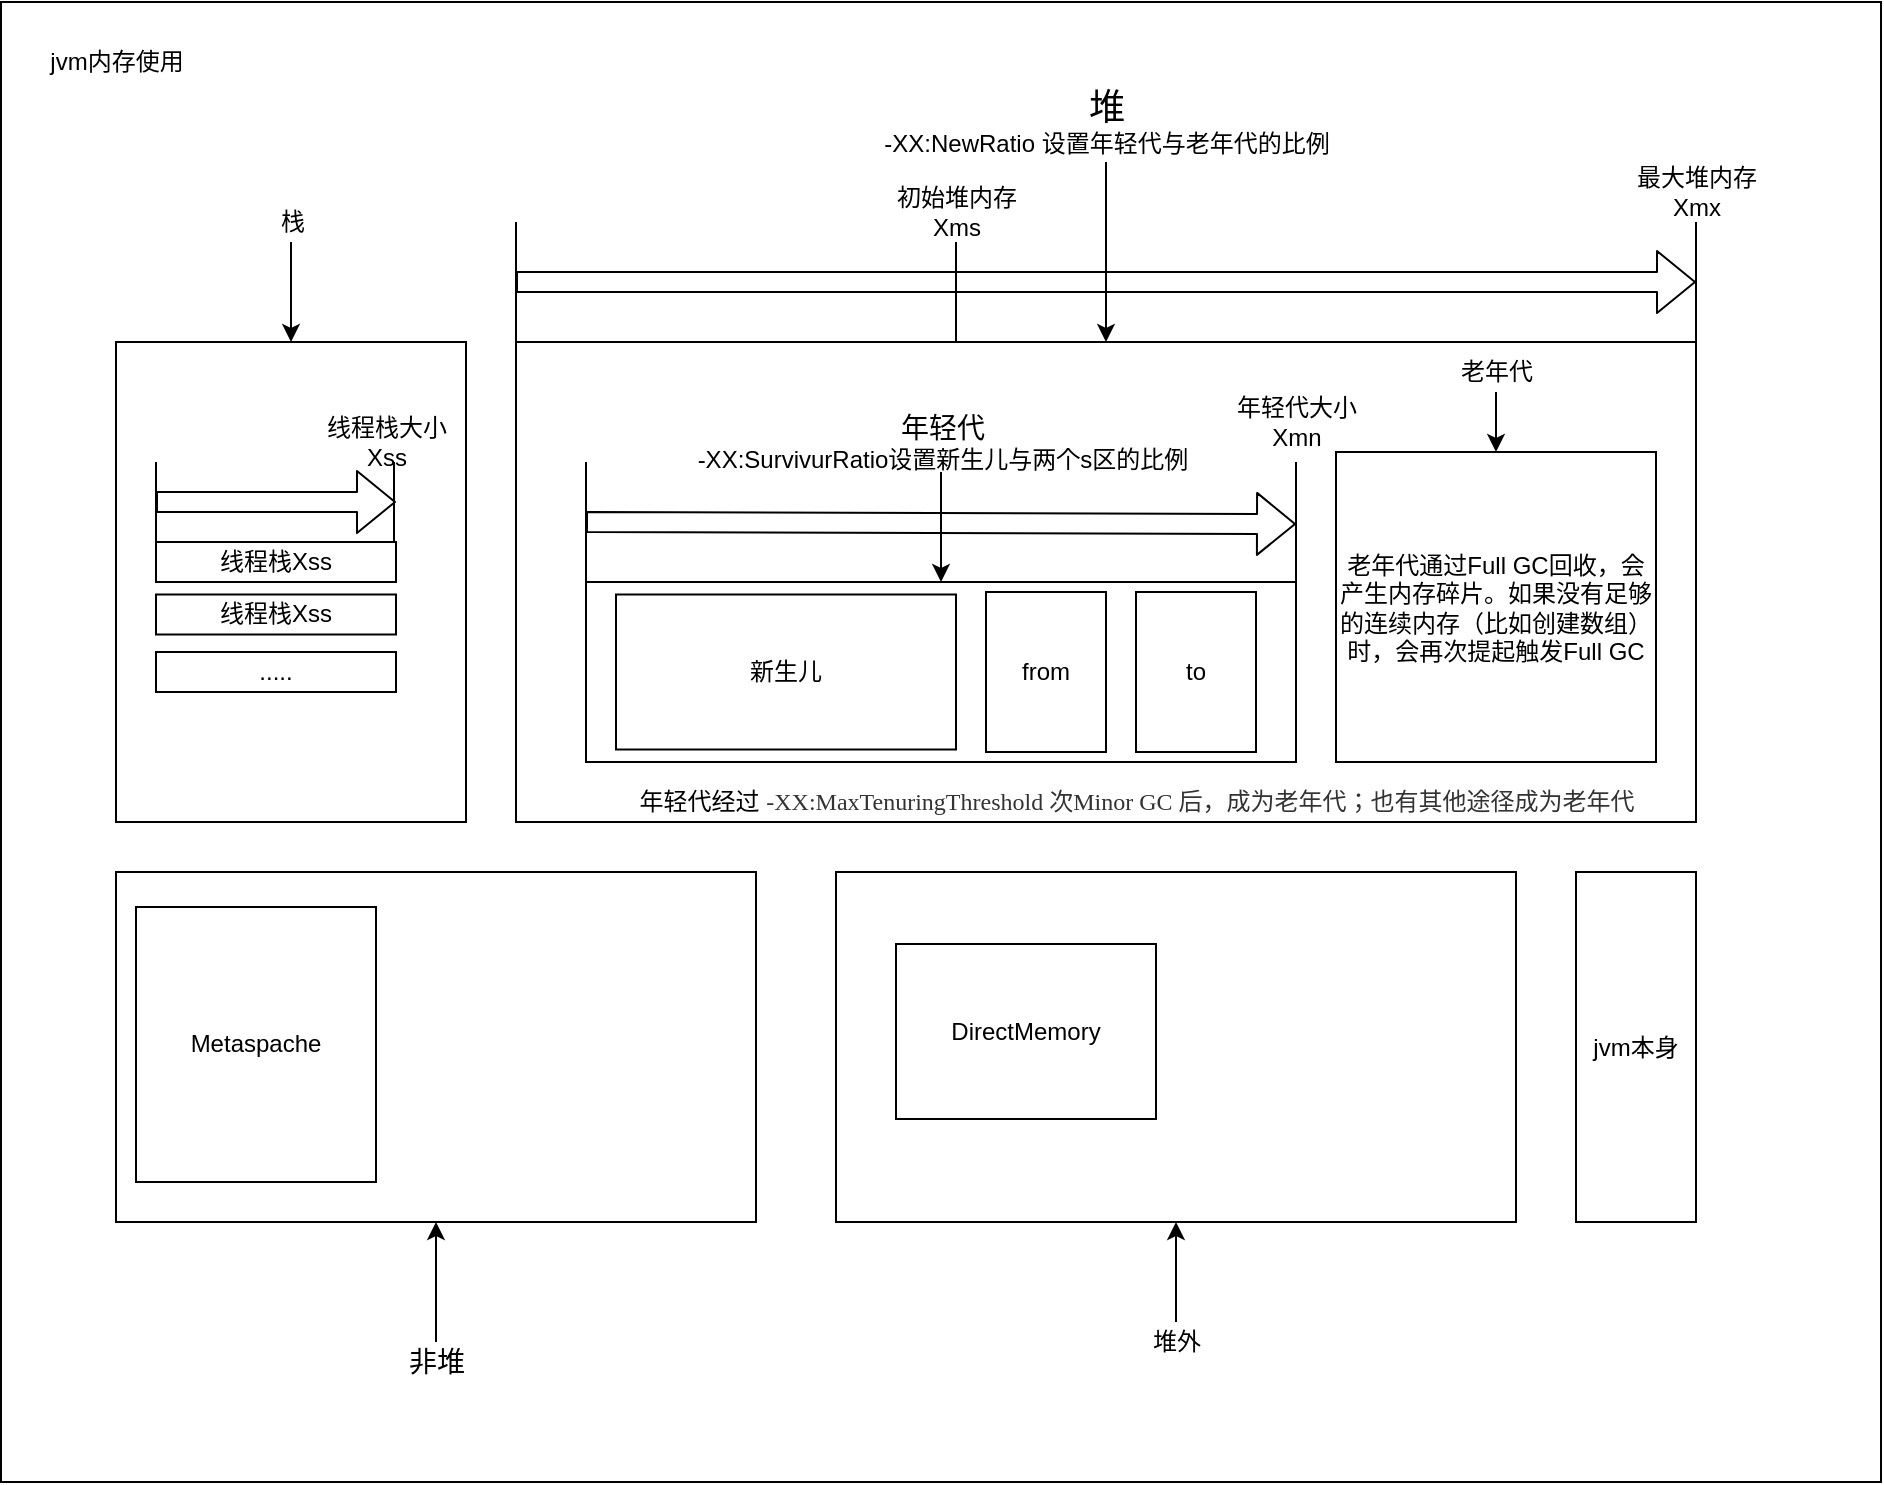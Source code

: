 <mxfile version="14.1.9" type="github"><diagram id="3d4FB8PRXvdzfWEBRLcL" name="Page-1"><mxGraphModel dx="2249" dy="762" grid="1" gridSize="10" guides="1" tooltips="1" connect="1" arrows="1" fold="1" page="1" pageScale="1" pageWidth="827" pageHeight="1169" math="0" shadow="0"><root><mxCell id="0"/><mxCell id="1" parent="0"/><mxCell id="58CVWDM5DL7S-suY6OSV-47" value="" style="whiteSpace=wrap;html=1;" vertex="1" parent="1"><mxGeometry x="-17.5" y="70" width="940" height="740" as="geometry"/></mxCell><mxCell id="58CVWDM5DL7S-suY6OSV-43" value="" style="whiteSpace=wrap;html=1;" vertex="1" parent="1"><mxGeometry x="400" y="505" width="340" height="175" as="geometry"/></mxCell><mxCell id="58CVWDM5DL7S-suY6OSV-1" value="" style="rounded=0;whiteSpace=wrap;html=1;" vertex="1" parent="1"><mxGeometry x="240" y="240" width="590" height="240" as="geometry"/></mxCell><mxCell id="58CVWDM5DL7S-suY6OSV-2" value="" style="endArrow=none;html=1;exitX=0;exitY=0;exitDx=0;exitDy=0;" edge="1" parent="1" source="58CVWDM5DL7S-suY6OSV-1"><mxGeometry width="50" height="50" relative="1" as="geometry"><mxPoint x="240" y="230" as="sourcePoint"/><mxPoint x="240" y="180" as="targetPoint"/></mxGeometry></mxCell><mxCell id="58CVWDM5DL7S-suY6OSV-3" value="" style="endArrow=none;html=1;exitX=0;exitY=0;exitDx=0;exitDy=0;" edge="1" parent="1"><mxGeometry width="50" height="50" relative="1" as="geometry"><mxPoint x="830" y="240" as="sourcePoint"/><mxPoint x="830" y="180" as="targetPoint"/></mxGeometry></mxCell><mxCell id="58CVWDM5DL7S-suY6OSV-4" value="" style="shape=flexArrow;endArrow=classic;html=1;" edge="1" parent="1"><mxGeometry width="50" height="50" relative="1" as="geometry"><mxPoint x="240" y="210" as="sourcePoint"/><mxPoint x="830" y="210" as="targetPoint"/></mxGeometry></mxCell><mxCell id="58CVWDM5DL7S-suY6OSV-5" value="初始堆内存&lt;br&gt;Xms" style="text;html=1;align=center;verticalAlign=middle;resizable=0;points=[];autosize=1;" vertex="1" parent="1"><mxGeometry x="420" y="160" width="80" height="30" as="geometry"/></mxCell><mxCell id="58CVWDM5DL7S-suY6OSV-6" value="最大堆内存&lt;br&gt;Xmx" style="text;html=1;align=center;verticalAlign=middle;resizable=0;points=[];autosize=1;" vertex="1" parent="1"><mxGeometry x="790" y="150" width="80" height="30" as="geometry"/></mxCell><mxCell id="58CVWDM5DL7S-suY6OSV-7" value="" style="endArrow=none;html=1;exitX=0;exitY=0;exitDx=0;exitDy=0;" edge="1" parent="1"><mxGeometry width="50" height="50" relative="1" as="geometry"><mxPoint x="460" y="240" as="sourcePoint"/><mxPoint x="460" y="190" as="targetPoint"/></mxGeometry></mxCell><mxCell id="58CVWDM5DL7S-suY6OSV-9" value="jvm内存使用" style="text;html=1;align=center;verticalAlign=middle;resizable=0;points=[];autosize=1;" vertex="1" parent="1"><mxGeometry y="90" width="80" height="20" as="geometry"/></mxCell><mxCell id="58CVWDM5DL7S-suY6OSV-10" value="" style="rounded=0;whiteSpace=wrap;html=1;" vertex="1" parent="1"><mxGeometry x="40" y="505" width="320" height="175" as="geometry"/></mxCell><mxCell id="58CVWDM5DL7S-suY6OSV-11" value="" style="rounded=0;whiteSpace=wrap;html=1;" vertex="1" parent="1"><mxGeometry x="40" y="240" width="175" height="240" as="geometry"/></mxCell><mxCell id="58CVWDM5DL7S-suY6OSV-12" value="jvm本身" style="whiteSpace=wrap;html=1;" vertex="1" parent="1"><mxGeometry x="770" y="505" width="60" height="175" as="geometry"/></mxCell><mxCell id="58CVWDM5DL7S-suY6OSV-13" value="Metaspache" style="whiteSpace=wrap;html=1;" vertex="1" parent="1"><mxGeometry x="50" y="522.5" width="120" height="137.5" as="geometry"/></mxCell><mxCell id="58CVWDM5DL7S-suY6OSV-14" value="" style="edgeStyle=orthogonalEdgeStyle;rounded=0;orthogonalLoop=1;jettySize=auto;html=1;entryX=0.5;entryY=1;entryDx=0;entryDy=0;" edge="1" parent="1" source="58CVWDM5DL7S-suY6OSV-15" target="58CVWDM5DL7S-suY6OSV-10"><mxGeometry relative="1" as="geometry"/></mxCell><mxCell id="58CVWDM5DL7S-suY6OSV-15" value="&lt;font style=&quot;font-size: 14px&quot;&gt;非堆&lt;/font&gt;" style="text;html=1;align=center;verticalAlign=middle;resizable=0;points=[];autosize=1;" vertex="1" parent="1"><mxGeometry x="180" y="740" width="40" height="20" as="geometry"/></mxCell><mxCell id="58CVWDM5DL7S-suY6OSV-16" value="" style="edgeStyle=orthogonalEdgeStyle;rounded=0;orthogonalLoop=1;jettySize=auto;html=1;" edge="1" parent="1" source="58CVWDM5DL7S-suY6OSV-17" target="58CVWDM5DL7S-suY6OSV-11"><mxGeometry relative="1" as="geometry"/></mxCell><mxCell id="58CVWDM5DL7S-suY6OSV-17" value="栈" style="text;html=1;align=center;verticalAlign=middle;resizable=0;points=[];autosize=1;" vertex="1" parent="1"><mxGeometry x="112.5" y="170" width="30" height="20" as="geometry"/></mxCell><mxCell id="58CVWDM5DL7S-suY6OSV-18" value="线程栈Xss" style="rounded=0;whiteSpace=wrap;html=1;" vertex="1" parent="1"><mxGeometry x="60" y="340" width="120" height="20" as="geometry"/></mxCell><mxCell id="58CVWDM5DL7S-suY6OSV-19" value="线程栈Xss" style="rounded=0;whiteSpace=wrap;html=1;" vertex="1" parent="1"><mxGeometry x="60" y="366.25" width="120" height="20" as="geometry"/></mxCell><mxCell id="58CVWDM5DL7S-suY6OSV-20" value="....." style="rounded=0;whiteSpace=wrap;html=1;" vertex="1" parent="1"><mxGeometry x="60" y="395" width="120" height="20" as="geometry"/></mxCell><mxCell id="58CVWDM5DL7S-suY6OSV-21" value="" style="whiteSpace=wrap;html=1;" vertex="1" parent="1"><mxGeometry x="275" y="360" width="355" height="90" as="geometry"/></mxCell><mxCell id="58CVWDM5DL7S-suY6OSV-22" value="老年代通过Full GC回收，会产生内存碎片。如果没有足够的连续内存（比如创建数组）时，会再次提起触发Full GC" style="whiteSpace=wrap;html=1;" vertex="1" parent="1"><mxGeometry x="650" y="295" width="160" height="155" as="geometry"/></mxCell><mxCell id="58CVWDM5DL7S-suY6OSV-23" value="" style="edgeStyle=orthogonalEdgeStyle;rounded=0;orthogonalLoop=1;jettySize=auto;html=1;" edge="1" parent="1" source="58CVWDM5DL7S-suY6OSV-24" target="58CVWDM5DL7S-suY6OSV-21"><mxGeometry relative="1" as="geometry"/></mxCell><mxCell id="58CVWDM5DL7S-suY6OSV-24" value="&lt;font style=&quot;font-size: 14px&quot;&gt;年轻代&lt;/font&gt;&lt;br&gt;-XX:SurvivurRatio设置新生儿与两个s区的比例" style="text;html=1;align=center;verticalAlign=middle;resizable=0;points=[];autosize=1;" vertex="1" parent="1"><mxGeometry x="322.5" y="275" width="260" height="30" as="geometry"/></mxCell><mxCell id="58CVWDM5DL7S-suY6OSV-25" value="" style="edgeStyle=orthogonalEdgeStyle;rounded=0;orthogonalLoop=1;jettySize=auto;html=1;" edge="1" parent="1" source="58CVWDM5DL7S-suY6OSV-26" target="58CVWDM5DL7S-suY6OSV-22"><mxGeometry relative="1" as="geometry"/></mxCell><mxCell id="58CVWDM5DL7S-suY6OSV-26" value="老年代" style="text;html=1;align=center;verticalAlign=middle;resizable=0;points=[];autosize=1;" vertex="1" parent="1"><mxGeometry x="705" y="245" width="50" height="20" as="geometry"/></mxCell><mxCell id="58CVWDM5DL7S-suY6OSV-27" value="" style="endArrow=none;html=1;exitX=0;exitY=0;exitDx=0;exitDy=0;" edge="1" parent="1"><mxGeometry width="50" height="50" relative="1" as="geometry"><mxPoint x="275" y="360" as="sourcePoint"/><mxPoint x="275" y="300" as="targetPoint"/></mxGeometry></mxCell><mxCell id="58CVWDM5DL7S-suY6OSV-28" value="" style="endArrow=none;html=1;exitX=0;exitY=0;exitDx=0;exitDy=0;" edge="1" parent="1"><mxGeometry width="50" height="50" relative="1" as="geometry"><mxPoint x="630" y="360" as="sourcePoint"/><mxPoint x="630" y="300" as="targetPoint"/></mxGeometry></mxCell><mxCell id="58CVWDM5DL7S-suY6OSV-29" value="" style="shape=flexArrow;endArrow=classic;html=1;" edge="1" parent="1"><mxGeometry width="50" height="50" relative="1" as="geometry"><mxPoint x="275" y="330" as="sourcePoint"/><mxPoint x="630" y="331" as="targetPoint"/></mxGeometry></mxCell><mxCell id="58CVWDM5DL7S-suY6OSV-30" value="年轻代大小&lt;br&gt;Xmn&lt;br&gt;" style="text;html=1;align=center;verticalAlign=middle;resizable=0;points=[];autosize=1;" vertex="1" parent="1"><mxGeometry x="590" y="265" width="80" height="30" as="geometry"/></mxCell><mxCell id="58CVWDM5DL7S-suY6OSV-31" value="from" style="whiteSpace=wrap;html=1;" vertex="1" parent="1"><mxGeometry x="475" y="365" width="60" height="80" as="geometry"/></mxCell><mxCell id="58CVWDM5DL7S-suY6OSV-32" value="to" style="whiteSpace=wrap;html=1;" vertex="1" parent="1"><mxGeometry x="550" y="365" width="60" height="80" as="geometry"/></mxCell><mxCell id="58CVWDM5DL7S-suY6OSV-33" value="新生儿" style="whiteSpace=wrap;html=1;" vertex="1" parent="1"><mxGeometry x="290" y="366.25" width="170" height="77.5" as="geometry"/></mxCell><mxCell id="58CVWDM5DL7S-suY6OSV-34" value="" style="edgeStyle=orthogonalEdgeStyle;rounded=0;orthogonalLoop=1;jettySize=auto;html=1;" edge="1" parent="1" source="58CVWDM5DL7S-suY6OSV-35" target="58CVWDM5DL7S-suY6OSV-1"><mxGeometry relative="1" as="geometry"/></mxCell><mxCell id="58CVWDM5DL7S-suY6OSV-35" value="&lt;font style=&quot;font-size: 18px&quot;&gt;堆&lt;/font&gt;&lt;br&gt;-XX:NewRatio 设置年轻代与老年代的比例" style="text;html=1;align=center;verticalAlign=middle;resizable=0;points=[];autosize=1;" vertex="1" parent="1"><mxGeometry x="415" y="110" width="240" height="40" as="geometry"/></mxCell><mxCell id="58CVWDM5DL7S-suY6OSV-36" value="年轻代经过&lt;font style=&quot;font-size: 12px&quot;&gt;&amp;nbsp;&lt;span style=&quot;color: rgb(51 , 51 , 51) ; font-family: &amp;#34;microsoft yahei&amp;#34; ; background-color: rgb(255 , 255 , 255)&quot;&gt;-XX:MaxTenuringThreshold 次&lt;/span&gt;&lt;span style=&quot;color: rgb(51 , 51 , 51) ; font-family: &amp;#34;microsoft yahei&amp;#34; ; background-color: rgb(255 , 255 , 255)&quot;&gt;Minor GC 后，成为老年代；也有其他途径成为老年代&lt;/span&gt;&lt;/font&gt;" style="text;html=1;align=center;verticalAlign=middle;resizable=0;points=[];autosize=1;" vertex="1" parent="1"><mxGeometry x="280" y="460" width="540" height="20" as="geometry"/></mxCell><mxCell id="58CVWDM5DL7S-suY6OSV-37" value="DirectMemory" style="whiteSpace=wrap;html=1;" vertex="1" parent="1"><mxGeometry x="430" y="541" width="130" height="87.5" as="geometry"/></mxCell><mxCell id="58CVWDM5DL7S-suY6OSV-38" value="" style="endArrow=none;html=1;exitX=0;exitY=0;exitDx=0;exitDy=0;" edge="1" parent="1"><mxGeometry width="50" height="50" relative="1" as="geometry"><mxPoint x="60" y="340" as="sourcePoint"/><mxPoint x="60" y="300" as="targetPoint"/></mxGeometry></mxCell><mxCell id="58CVWDM5DL7S-suY6OSV-39" value="" style="endArrow=none;html=1;exitX=0;exitY=0;exitDx=0;exitDy=0;" edge="1" parent="1"><mxGeometry width="50" height="50" relative="1" as="geometry"><mxPoint x="179" y="340" as="sourcePoint"/><mxPoint x="179" y="300" as="targetPoint"/></mxGeometry></mxCell><mxCell id="58CVWDM5DL7S-suY6OSV-40" value="" style="shape=flexArrow;endArrow=classic;html=1;" edge="1" parent="1"><mxGeometry width="50" height="50" relative="1" as="geometry"><mxPoint x="60" y="320" as="sourcePoint"/><mxPoint x="180" y="320" as="targetPoint"/></mxGeometry></mxCell><mxCell id="58CVWDM5DL7S-suY6OSV-41" value="线程栈大小&lt;br&gt;Xss" style="text;html=1;align=center;verticalAlign=middle;resizable=0;points=[];autosize=1;" vertex="1" parent="1"><mxGeometry x="135" y="275" width="80" height="30" as="geometry"/></mxCell><mxCell id="58CVWDM5DL7S-suY6OSV-44" value="堆外" style="text;html=1;align=center;verticalAlign=middle;resizable=0;points=[];autosize=1;" vertex="1" parent="1"><mxGeometry x="550" y="730" width="40" height="20" as="geometry"/></mxCell><mxCell id="58CVWDM5DL7S-suY6OSV-46" value="" style="edgeStyle=orthogonalEdgeStyle;rounded=0;orthogonalLoop=1;jettySize=auto;html=1;" edge="1" parent="1" source="58CVWDM5DL7S-suY6OSV-44" target="58CVWDM5DL7S-suY6OSV-43"><mxGeometry relative="1" as="geometry"><mxPoint x="550" y="720" as="sourcePoint"/><mxPoint x="550" y="674" as="targetPoint"/></mxGeometry></mxCell></root></mxGraphModel></diagram></mxfile>